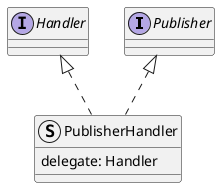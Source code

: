 @startuml "publishing_handler"

interface "Publisher" as pub
struct "PublisherHandler" as pubHandler{
    {field} delegate: Handler
}
interface "Handler" as hndl

pubHandler .u.|> pub
pubHandler .u.|> hndl

@enduml